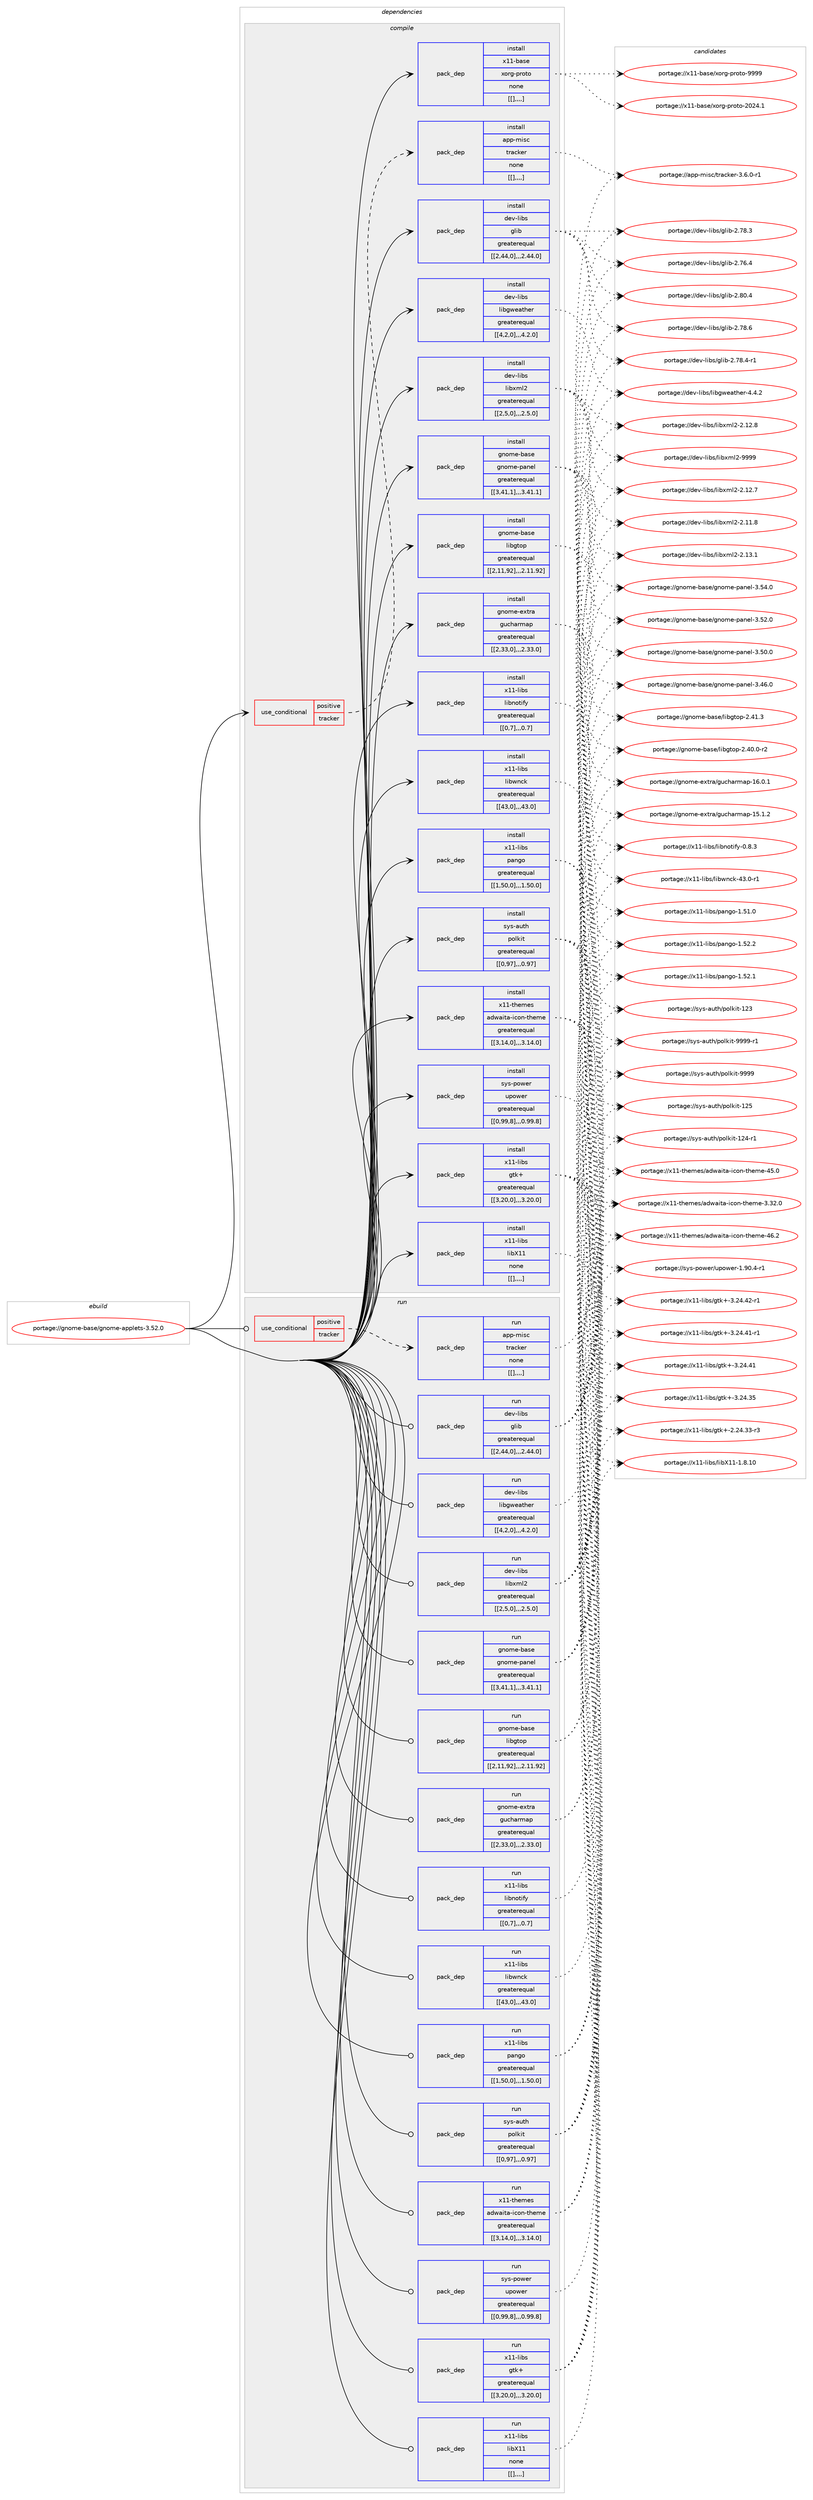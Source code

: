 digraph prolog {

# *************
# Graph options
# *************

newrank=true;
concentrate=true;
compound=true;
graph [rankdir=LR,fontname=Helvetica,fontsize=10,ranksep=1.5];#, ranksep=2.5, nodesep=0.2];
edge  [arrowhead=vee];
node  [fontname=Helvetica,fontsize=10];

# **********
# The ebuild
# **********

subgraph cluster_leftcol {
color=gray;
label=<<i>ebuild</i>>;
id [label="portage://gnome-base/gnome-applets-3.52.0", color=red, width=4, href="../gnome-base/gnome-applets-3.52.0.svg"];
}

# ****************
# The dependencies
# ****************

subgraph cluster_midcol {
color=gray;
label=<<i>dependencies</i>>;
subgraph cluster_compile {
fillcolor="#eeeeee";
style=filled;
label=<<i>compile</i>>;
subgraph cond69775 {
dependency248073 [label=<<TABLE BORDER="0" CELLBORDER="1" CELLSPACING="0" CELLPADDING="4"><TR><TD ROWSPAN="3" CELLPADDING="10">use_conditional</TD></TR><TR><TD>positive</TD></TR><TR><TD>tracker</TD></TR></TABLE>>, shape=none, color=red];
subgraph pack176682 {
dependency248076 [label=<<TABLE BORDER="0" CELLBORDER="1" CELLSPACING="0" CELLPADDING="4" WIDTH="220"><TR><TD ROWSPAN="6" CELLPADDING="30">pack_dep</TD></TR><TR><TD WIDTH="110">install</TD></TR><TR><TD>app-misc</TD></TR><TR><TD>tracker</TD></TR><TR><TD>none</TD></TR><TR><TD>[[],,,,]</TD></TR></TABLE>>, shape=none, color=blue];
}
dependency248073:e -> dependency248076:w [weight=20,style="dashed",arrowhead="vee"];
}
id:e -> dependency248073:w [weight=20,style="solid",arrowhead="vee"];
subgraph pack176696 {
dependency248139 [label=<<TABLE BORDER="0" CELLBORDER="1" CELLSPACING="0" CELLPADDING="4" WIDTH="220"><TR><TD ROWSPAN="6" CELLPADDING="30">pack_dep</TD></TR><TR><TD WIDTH="110">install</TD></TR><TR><TD>dev-libs</TD></TR><TR><TD>glib</TD></TR><TR><TD>greaterequal</TD></TR><TR><TD>[[2,44,0],,,2.44.0]</TD></TR></TABLE>>, shape=none, color=blue];
}
id:e -> dependency248139:w [weight=20,style="solid",arrowhead="vee"];
subgraph pack176763 {
dependency248205 [label=<<TABLE BORDER="0" CELLBORDER="1" CELLSPACING="0" CELLPADDING="4" WIDTH="220"><TR><TD ROWSPAN="6" CELLPADDING="30">pack_dep</TD></TR><TR><TD WIDTH="110">install</TD></TR><TR><TD>dev-libs</TD></TR><TR><TD>libgweather</TD></TR><TR><TD>greaterequal</TD></TR><TR><TD>[[4,2,0],,,4.2.0]</TD></TR></TABLE>>, shape=none, color=blue];
}
id:e -> dependency248205:w [weight=20,style="solid",arrowhead="vee"];
subgraph pack176824 {
dependency248247 [label=<<TABLE BORDER="0" CELLBORDER="1" CELLSPACING="0" CELLPADDING="4" WIDTH="220"><TR><TD ROWSPAN="6" CELLPADDING="30">pack_dep</TD></TR><TR><TD WIDTH="110">install</TD></TR><TR><TD>dev-libs</TD></TR><TR><TD>libxml2</TD></TR><TR><TD>greaterequal</TD></TR><TR><TD>[[2,5,0],,,2.5.0]</TD></TR></TABLE>>, shape=none, color=blue];
}
id:e -> dependency248247:w [weight=20,style="solid",arrowhead="vee"];
subgraph pack176908 {
dependency248358 [label=<<TABLE BORDER="0" CELLBORDER="1" CELLSPACING="0" CELLPADDING="4" WIDTH="220"><TR><TD ROWSPAN="6" CELLPADDING="30">pack_dep</TD></TR><TR><TD WIDTH="110">install</TD></TR><TR><TD>gnome-base</TD></TR><TR><TD>gnome-panel</TD></TR><TR><TD>greaterequal</TD></TR><TR><TD>[[3,41,1],,,3.41.1]</TD></TR></TABLE>>, shape=none, color=blue];
}
id:e -> dependency248358:w [weight=20,style="solid",arrowhead="vee"];
subgraph pack176914 {
dependency248380 [label=<<TABLE BORDER="0" CELLBORDER="1" CELLSPACING="0" CELLPADDING="4" WIDTH="220"><TR><TD ROWSPAN="6" CELLPADDING="30">pack_dep</TD></TR><TR><TD WIDTH="110">install</TD></TR><TR><TD>gnome-base</TD></TR><TR><TD>libgtop</TD></TR><TR><TD>greaterequal</TD></TR><TR><TD>[[2,11,92],,,2.11.92]</TD></TR></TABLE>>, shape=none, color=blue];
}
id:e -> dependency248380:w [weight=20,style="solid",arrowhead="vee"];
subgraph pack176933 {
dependency248385 [label=<<TABLE BORDER="0" CELLBORDER="1" CELLSPACING="0" CELLPADDING="4" WIDTH="220"><TR><TD ROWSPAN="6" CELLPADDING="30">pack_dep</TD></TR><TR><TD WIDTH="110">install</TD></TR><TR><TD>gnome-extra</TD></TR><TR><TD>gucharmap</TD></TR><TR><TD>greaterequal</TD></TR><TR><TD>[[2,33,0],,,2.33.0]</TD></TR></TABLE>>, shape=none, color=blue];
}
id:e -> dependency248385:w [weight=20,style="solid",arrowhead="vee"];
subgraph pack176936 {
dependency248394 [label=<<TABLE BORDER="0" CELLBORDER="1" CELLSPACING="0" CELLPADDING="4" WIDTH="220"><TR><TD ROWSPAN="6" CELLPADDING="30">pack_dep</TD></TR><TR><TD WIDTH="110">install</TD></TR><TR><TD>sys-auth</TD></TR><TR><TD>polkit</TD></TR><TR><TD>greaterequal</TD></TR><TR><TD>[[0,97],,,0.97]</TD></TR></TABLE>>, shape=none, color=blue];
}
id:e -> dependency248394:w [weight=20,style="solid",arrowhead="vee"];
subgraph pack176970 {
dependency248572 [label=<<TABLE BORDER="0" CELLBORDER="1" CELLSPACING="0" CELLPADDING="4" WIDTH="220"><TR><TD ROWSPAN="6" CELLPADDING="30">pack_dep</TD></TR><TR><TD WIDTH="110">install</TD></TR><TR><TD>sys-power</TD></TR><TR><TD>upower</TD></TR><TR><TD>greaterequal</TD></TR><TR><TD>[[0,99,8],,,0.99.8]</TD></TR></TABLE>>, shape=none, color=blue];
}
id:e -> dependency248572:w [weight=20,style="solid",arrowhead="vee"];
subgraph pack177093 {
dependency248653 [label=<<TABLE BORDER="0" CELLBORDER="1" CELLSPACING="0" CELLPADDING="4" WIDTH="220"><TR><TD ROWSPAN="6" CELLPADDING="30">pack_dep</TD></TR><TR><TD WIDTH="110">install</TD></TR><TR><TD>x11-base</TD></TR><TR><TD>xorg-proto</TD></TR><TR><TD>none</TD></TR><TR><TD>[[],,,,]</TD></TR></TABLE>>, shape=none, color=blue];
}
id:e -> dependency248653:w [weight=20,style="solid",arrowhead="vee"];
subgraph pack177146 {
dependency248695 [label=<<TABLE BORDER="0" CELLBORDER="1" CELLSPACING="0" CELLPADDING="4" WIDTH="220"><TR><TD ROWSPAN="6" CELLPADDING="30">pack_dep</TD></TR><TR><TD WIDTH="110">install</TD></TR><TR><TD>x11-libs</TD></TR><TR><TD>gtk+</TD></TR><TR><TD>greaterequal</TD></TR><TR><TD>[[3,20,0],,,3.20.0]</TD></TR></TABLE>>, shape=none, color=blue];
}
id:e -> dependency248695:w [weight=20,style="solid",arrowhead="vee"];
subgraph pack177194 {
dependency248744 [label=<<TABLE BORDER="0" CELLBORDER="1" CELLSPACING="0" CELLPADDING="4" WIDTH="220"><TR><TD ROWSPAN="6" CELLPADDING="30">pack_dep</TD></TR><TR><TD WIDTH="110">install</TD></TR><TR><TD>x11-libs</TD></TR><TR><TD>libX11</TD></TR><TR><TD>none</TD></TR><TR><TD>[[],,,,]</TD></TR></TABLE>>, shape=none, color=blue];
}
id:e -> dependency248744:w [weight=20,style="solid",arrowhead="vee"];
subgraph pack177219 {
dependency248786 [label=<<TABLE BORDER="0" CELLBORDER="1" CELLSPACING="0" CELLPADDING="4" WIDTH="220"><TR><TD ROWSPAN="6" CELLPADDING="30">pack_dep</TD></TR><TR><TD WIDTH="110">install</TD></TR><TR><TD>x11-libs</TD></TR><TR><TD>libnotify</TD></TR><TR><TD>greaterequal</TD></TR><TR><TD>[[0,7],,,0.7]</TD></TR></TABLE>>, shape=none, color=blue];
}
id:e -> dependency248786:w [weight=20,style="solid",arrowhead="vee"];
subgraph pack177271 {
dependency248821 [label=<<TABLE BORDER="0" CELLBORDER="1" CELLSPACING="0" CELLPADDING="4" WIDTH="220"><TR><TD ROWSPAN="6" CELLPADDING="30">pack_dep</TD></TR><TR><TD WIDTH="110">install</TD></TR><TR><TD>x11-libs</TD></TR><TR><TD>libwnck</TD></TR><TR><TD>greaterequal</TD></TR><TR><TD>[[43,0],,,43.0]</TD></TR></TABLE>>, shape=none, color=blue];
}
id:e -> dependency248821:w [weight=20,style="solid",arrowhead="vee"];
subgraph pack177289 {
dependency248880 [label=<<TABLE BORDER="0" CELLBORDER="1" CELLSPACING="0" CELLPADDING="4" WIDTH="220"><TR><TD ROWSPAN="6" CELLPADDING="30">pack_dep</TD></TR><TR><TD WIDTH="110">install</TD></TR><TR><TD>x11-libs</TD></TR><TR><TD>pango</TD></TR><TR><TD>greaterequal</TD></TR><TR><TD>[[1,50,0],,,1.50.0]</TD></TR></TABLE>>, shape=none, color=blue];
}
id:e -> dependency248880:w [weight=20,style="solid",arrowhead="vee"];
subgraph pack177424 {
dependency248992 [label=<<TABLE BORDER="0" CELLBORDER="1" CELLSPACING="0" CELLPADDING="4" WIDTH="220"><TR><TD ROWSPAN="6" CELLPADDING="30">pack_dep</TD></TR><TR><TD WIDTH="110">install</TD></TR><TR><TD>x11-themes</TD></TR><TR><TD>adwaita-icon-theme</TD></TR><TR><TD>greaterequal</TD></TR><TR><TD>[[3,14,0],,,3.14.0]</TD></TR></TABLE>>, shape=none, color=blue];
}
id:e -> dependency248992:w [weight=20,style="solid",arrowhead="vee"];
}
subgraph cluster_compileandrun {
fillcolor="#eeeeee";
style=filled;
label=<<i>compile and run</i>>;
}
subgraph cluster_run {
fillcolor="#eeeeee";
style=filled;
label=<<i>run</i>>;
subgraph cond69955 {
dependency249010 [label=<<TABLE BORDER="0" CELLBORDER="1" CELLSPACING="0" CELLPADDING="4"><TR><TD ROWSPAN="3" CELLPADDING="10">use_conditional</TD></TR><TR><TD>positive</TD></TR><TR><TD>tracker</TD></TR></TABLE>>, shape=none, color=red];
subgraph pack177445 {
dependency249035 [label=<<TABLE BORDER="0" CELLBORDER="1" CELLSPACING="0" CELLPADDING="4" WIDTH="220"><TR><TD ROWSPAN="6" CELLPADDING="30">pack_dep</TD></TR><TR><TD WIDTH="110">run</TD></TR><TR><TD>app-misc</TD></TR><TR><TD>tracker</TD></TR><TR><TD>none</TD></TR><TR><TD>[[],,,,]</TD></TR></TABLE>>, shape=none, color=blue];
}
dependency249010:e -> dependency249035:w [weight=20,style="dashed",arrowhead="vee"];
}
id:e -> dependency249010:w [weight=20,style="solid",arrowhead="odot"];
subgraph pack177480 {
dependency249056 [label=<<TABLE BORDER="0" CELLBORDER="1" CELLSPACING="0" CELLPADDING="4" WIDTH="220"><TR><TD ROWSPAN="6" CELLPADDING="30">pack_dep</TD></TR><TR><TD WIDTH="110">run</TD></TR><TR><TD>dev-libs</TD></TR><TR><TD>glib</TD></TR><TR><TD>greaterequal</TD></TR><TR><TD>[[2,44,0],,,2.44.0]</TD></TR></TABLE>>, shape=none, color=blue];
}
id:e -> dependency249056:w [weight=20,style="solid",arrowhead="odot"];
subgraph pack177505 {
dependency249090 [label=<<TABLE BORDER="0" CELLBORDER="1" CELLSPACING="0" CELLPADDING="4" WIDTH="220"><TR><TD ROWSPAN="6" CELLPADDING="30">pack_dep</TD></TR><TR><TD WIDTH="110">run</TD></TR><TR><TD>dev-libs</TD></TR><TR><TD>libgweather</TD></TR><TR><TD>greaterequal</TD></TR><TR><TD>[[4,2,0],,,4.2.0]</TD></TR></TABLE>>, shape=none, color=blue];
}
id:e -> dependency249090:w [weight=20,style="solid",arrowhead="odot"];
subgraph pack177511 {
dependency249096 [label=<<TABLE BORDER="0" CELLBORDER="1" CELLSPACING="0" CELLPADDING="4" WIDTH="220"><TR><TD ROWSPAN="6" CELLPADDING="30">pack_dep</TD></TR><TR><TD WIDTH="110">run</TD></TR><TR><TD>dev-libs</TD></TR><TR><TD>libxml2</TD></TR><TR><TD>greaterequal</TD></TR><TR><TD>[[2,5,0],,,2.5.0]</TD></TR></TABLE>>, shape=none, color=blue];
}
id:e -> dependency249096:w [weight=20,style="solid",arrowhead="odot"];
subgraph pack177514 {
dependency249133 [label=<<TABLE BORDER="0" CELLBORDER="1" CELLSPACING="0" CELLPADDING="4" WIDTH="220"><TR><TD ROWSPAN="6" CELLPADDING="30">pack_dep</TD></TR><TR><TD WIDTH="110">run</TD></TR><TR><TD>gnome-base</TD></TR><TR><TD>gnome-panel</TD></TR><TR><TD>greaterequal</TD></TR><TR><TD>[[3,41,1],,,3.41.1]</TD></TR></TABLE>>, shape=none, color=blue];
}
id:e -> dependency249133:w [weight=20,style="solid",arrowhead="odot"];
subgraph pack177540 {
dependency249138 [label=<<TABLE BORDER="0" CELLBORDER="1" CELLSPACING="0" CELLPADDING="4" WIDTH="220"><TR><TD ROWSPAN="6" CELLPADDING="30">pack_dep</TD></TR><TR><TD WIDTH="110">run</TD></TR><TR><TD>gnome-base</TD></TR><TR><TD>libgtop</TD></TR><TR><TD>greaterequal</TD></TR><TR><TD>[[2,11,92],,,2.11.92]</TD></TR></TABLE>>, shape=none, color=blue];
}
id:e -> dependency249138:w [weight=20,style="solid",arrowhead="odot"];
subgraph pack177552 {
dependency249148 [label=<<TABLE BORDER="0" CELLBORDER="1" CELLSPACING="0" CELLPADDING="4" WIDTH="220"><TR><TD ROWSPAN="6" CELLPADDING="30">pack_dep</TD></TR><TR><TD WIDTH="110">run</TD></TR><TR><TD>gnome-extra</TD></TR><TR><TD>gucharmap</TD></TR><TR><TD>greaterequal</TD></TR><TR><TD>[[2,33,0],,,2.33.0]</TD></TR></TABLE>>, shape=none, color=blue];
}
id:e -> dependency249148:w [weight=20,style="solid",arrowhead="odot"];
subgraph pack177556 {
dependency249168 [label=<<TABLE BORDER="0" CELLBORDER="1" CELLSPACING="0" CELLPADDING="4" WIDTH="220"><TR><TD ROWSPAN="6" CELLPADDING="30">pack_dep</TD></TR><TR><TD WIDTH="110">run</TD></TR><TR><TD>sys-auth</TD></TR><TR><TD>polkit</TD></TR><TR><TD>greaterequal</TD></TR><TR><TD>[[0,97],,,0.97]</TD></TR></TABLE>>, shape=none, color=blue];
}
id:e -> dependency249168:w [weight=20,style="solid",arrowhead="odot"];
subgraph pack177612 {
dependency249231 [label=<<TABLE BORDER="0" CELLBORDER="1" CELLSPACING="0" CELLPADDING="4" WIDTH="220"><TR><TD ROWSPAN="6" CELLPADDING="30">pack_dep</TD></TR><TR><TD WIDTH="110">run</TD></TR><TR><TD>sys-power</TD></TR><TR><TD>upower</TD></TR><TR><TD>greaterequal</TD></TR><TR><TD>[[0,99,8],,,0.99.8]</TD></TR></TABLE>>, shape=none, color=blue];
}
id:e -> dependency249231:w [weight=20,style="solid",arrowhead="odot"];
subgraph pack177657 {
dependency249312 [label=<<TABLE BORDER="0" CELLBORDER="1" CELLSPACING="0" CELLPADDING="4" WIDTH="220"><TR><TD ROWSPAN="6" CELLPADDING="30">pack_dep</TD></TR><TR><TD WIDTH="110">run</TD></TR><TR><TD>x11-libs</TD></TR><TR><TD>gtk+</TD></TR><TR><TD>greaterequal</TD></TR><TR><TD>[[3,20,0],,,3.20.0]</TD></TR></TABLE>>, shape=none, color=blue];
}
id:e -> dependency249312:w [weight=20,style="solid",arrowhead="odot"];
subgraph pack177708 {
dependency249354 [label=<<TABLE BORDER="0" CELLBORDER="1" CELLSPACING="0" CELLPADDING="4" WIDTH="220"><TR><TD ROWSPAN="6" CELLPADDING="30">pack_dep</TD></TR><TR><TD WIDTH="110">run</TD></TR><TR><TD>x11-libs</TD></TR><TR><TD>libX11</TD></TR><TR><TD>none</TD></TR><TR><TD>[[],,,,]</TD></TR></TABLE>>, shape=none, color=blue];
}
id:e -> dependency249354:w [weight=20,style="solid",arrowhead="odot"];
subgraph pack177747 {
dependency249443 [label=<<TABLE BORDER="0" CELLBORDER="1" CELLSPACING="0" CELLPADDING="4" WIDTH="220"><TR><TD ROWSPAN="6" CELLPADDING="30">pack_dep</TD></TR><TR><TD WIDTH="110">run</TD></TR><TR><TD>x11-libs</TD></TR><TR><TD>libnotify</TD></TR><TR><TD>greaterequal</TD></TR><TR><TD>[[0,7],,,0.7]</TD></TR></TABLE>>, shape=none, color=blue];
}
id:e -> dependency249443:w [weight=20,style="solid",arrowhead="odot"];
subgraph pack177800 {
dependency249466 [label=<<TABLE BORDER="0" CELLBORDER="1" CELLSPACING="0" CELLPADDING="4" WIDTH="220"><TR><TD ROWSPAN="6" CELLPADDING="30">pack_dep</TD></TR><TR><TD WIDTH="110">run</TD></TR><TR><TD>x11-libs</TD></TR><TR><TD>libwnck</TD></TR><TR><TD>greaterequal</TD></TR><TR><TD>[[43,0],,,43.0]</TD></TR></TABLE>>, shape=none, color=blue];
}
id:e -> dependency249466:w [weight=20,style="solid",arrowhead="odot"];
subgraph pack177839 {
dependency249499 [label=<<TABLE BORDER="0" CELLBORDER="1" CELLSPACING="0" CELLPADDING="4" WIDTH="220"><TR><TD ROWSPAN="6" CELLPADDING="30">pack_dep</TD></TR><TR><TD WIDTH="110">run</TD></TR><TR><TD>x11-libs</TD></TR><TR><TD>pango</TD></TR><TR><TD>greaterequal</TD></TR><TR><TD>[[1,50,0],,,1.50.0]</TD></TR></TABLE>>, shape=none, color=blue];
}
id:e -> dependency249499:w [weight=20,style="solid",arrowhead="odot"];
subgraph pack177863 {
dependency249563 [label=<<TABLE BORDER="0" CELLBORDER="1" CELLSPACING="0" CELLPADDING="4" WIDTH="220"><TR><TD ROWSPAN="6" CELLPADDING="30">pack_dep</TD></TR><TR><TD WIDTH="110">run</TD></TR><TR><TD>x11-themes</TD></TR><TR><TD>adwaita-icon-theme</TD></TR><TR><TD>greaterequal</TD></TR><TR><TD>[[3,14,0],,,3.14.0]</TD></TR></TABLE>>, shape=none, color=blue];
}
id:e -> dependency249563:w [weight=20,style="solid",arrowhead="odot"];
}
}

# **************
# The candidates
# **************

subgraph cluster_choices {
rank=same;
color=gray;
label=<<i>candidates</i>>;

subgraph choice176863 {
color=black;
nodesep=1;
choice9711211245109105115994711611497991071011144551465446484511449 [label="portage://app-misc/tracker-3.6.0-r1", color=red, width=4,href="../app-misc/tracker-3.6.0-r1.svg"];
dependency248076:e -> choice9711211245109105115994711611497991071011144551465446484511449:w [style=dotted,weight="100"];
}
subgraph choice176885 {
color=black;
nodesep=1;
choice1001011184510810598115471031081059845504656484652 [label="portage://dev-libs/glib-2.80.4", color=red, width=4,href="../dev-libs/glib-2.80.4.svg"];
choice1001011184510810598115471031081059845504655564654 [label="portage://dev-libs/glib-2.78.6", color=red, width=4,href="../dev-libs/glib-2.78.6.svg"];
choice10010111845108105981154710310810598455046555646524511449 [label="portage://dev-libs/glib-2.78.4-r1", color=red, width=4,href="../dev-libs/glib-2.78.4-r1.svg"];
choice1001011184510810598115471031081059845504655564651 [label="portage://dev-libs/glib-2.78.3", color=red, width=4,href="../dev-libs/glib-2.78.3.svg"];
choice1001011184510810598115471031081059845504655544652 [label="portage://dev-libs/glib-2.76.4", color=red, width=4,href="../dev-libs/glib-2.76.4.svg"];
dependency248139:e -> choice1001011184510810598115471031081059845504656484652:w [style=dotted,weight="100"];
dependency248139:e -> choice1001011184510810598115471031081059845504655564654:w [style=dotted,weight="100"];
dependency248139:e -> choice10010111845108105981154710310810598455046555646524511449:w [style=dotted,weight="100"];
dependency248139:e -> choice1001011184510810598115471031081059845504655564651:w [style=dotted,weight="100"];
dependency248139:e -> choice1001011184510810598115471031081059845504655544652:w [style=dotted,weight="100"];
}
subgraph choice176905 {
color=black;
nodesep=1;
choice1001011184510810598115471081059810311910197116104101114455246524650 [label="portage://dev-libs/libgweather-4.4.2", color=red, width=4,href="../dev-libs/libgweather-4.4.2.svg"];
dependency248205:e -> choice1001011184510810598115471081059810311910197116104101114455246524650:w [style=dotted,weight="100"];
}
subgraph choice176908 {
color=black;
nodesep=1;
choice10010111845108105981154710810598120109108504557575757 [label="portage://dev-libs/libxml2-9999", color=red, width=4,href="../dev-libs/libxml2-9999.svg"];
choice100101118451081059811547108105981201091085045504649514649 [label="portage://dev-libs/libxml2-2.13.1", color=red, width=4,href="../dev-libs/libxml2-2.13.1.svg"];
choice100101118451081059811547108105981201091085045504649504656 [label="portage://dev-libs/libxml2-2.12.8", color=red, width=4,href="../dev-libs/libxml2-2.12.8.svg"];
choice100101118451081059811547108105981201091085045504649504655 [label="portage://dev-libs/libxml2-2.12.7", color=red, width=4,href="../dev-libs/libxml2-2.12.7.svg"];
choice100101118451081059811547108105981201091085045504649494656 [label="portage://dev-libs/libxml2-2.11.8", color=red, width=4,href="../dev-libs/libxml2-2.11.8.svg"];
dependency248247:e -> choice10010111845108105981154710810598120109108504557575757:w [style=dotted,weight="100"];
dependency248247:e -> choice100101118451081059811547108105981201091085045504649514649:w [style=dotted,weight="100"];
dependency248247:e -> choice100101118451081059811547108105981201091085045504649504656:w [style=dotted,weight="100"];
dependency248247:e -> choice100101118451081059811547108105981201091085045504649504655:w [style=dotted,weight="100"];
dependency248247:e -> choice100101118451081059811547108105981201091085045504649494656:w [style=dotted,weight="100"];
}
subgraph choice176912 {
color=black;
nodesep=1;
choice10311011110910145989711510147103110111109101451129711010110845514653524648 [label="portage://gnome-base/gnome-panel-3.54.0", color=red, width=4,href="../gnome-base/gnome-panel-3.54.0.svg"];
choice10311011110910145989711510147103110111109101451129711010110845514653504648 [label="portage://gnome-base/gnome-panel-3.52.0", color=red, width=4,href="../gnome-base/gnome-panel-3.52.0.svg"];
choice10311011110910145989711510147103110111109101451129711010110845514653484648 [label="portage://gnome-base/gnome-panel-3.50.0", color=red, width=4,href="../gnome-base/gnome-panel-3.50.0.svg"];
choice10311011110910145989711510147103110111109101451129711010110845514652544648 [label="portage://gnome-base/gnome-panel-3.46.0", color=red, width=4,href="../gnome-base/gnome-panel-3.46.0.svg"];
dependency248358:e -> choice10311011110910145989711510147103110111109101451129711010110845514653524648:w [style=dotted,weight="100"];
dependency248358:e -> choice10311011110910145989711510147103110111109101451129711010110845514653504648:w [style=dotted,weight="100"];
dependency248358:e -> choice10311011110910145989711510147103110111109101451129711010110845514653484648:w [style=dotted,weight="100"];
dependency248358:e -> choice10311011110910145989711510147103110111109101451129711010110845514652544648:w [style=dotted,weight="100"];
}
subgraph choice176916 {
color=black;
nodesep=1;
choice103110111109101459897115101471081059810311611111245504652494651 [label="portage://gnome-base/libgtop-2.41.3", color=red, width=4,href="../gnome-base/libgtop-2.41.3.svg"];
choice1031101111091014598971151014710810598103116111112455046524846484511450 [label="portage://gnome-base/libgtop-2.40.0-r2", color=red, width=4,href="../gnome-base/libgtop-2.40.0-r2.svg"];
dependency248380:e -> choice103110111109101459897115101471081059810311611111245504652494651:w [style=dotted,weight="100"];
dependency248380:e -> choice1031101111091014598971151014710810598103116111112455046524846484511450:w [style=dotted,weight="100"];
}
subgraph choice176920 {
color=black;
nodesep=1;
choice10311011110910145101120116114974710311799104971141099711245495446484649 [label="portage://gnome-extra/gucharmap-16.0.1", color=red, width=4,href="../gnome-extra/gucharmap-16.0.1.svg"];
choice10311011110910145101120116114974710311799104971141099711245495346494650 [label="portage://gnome-extra/gucharmap-15.1.2", color=red, width=4,href="../gnome-extra/gucharmap-15.1.2.svg"];
dependency248385:e -> choice10311011110910145101120116114974710311799104971141099711245495446484649:w [style=dotted,weight="100"];
dependency248385:e -> choice10311011110910145101120116114974710311799104971141099711245495346494650:w [style=dotted,weight="100"];
}
subgraph choice176922 {
color=black;
nodesep=1;
choice11512111545971171161044711211110810710511645575757574511449 [label="portage://sys-auth/polkit-9999-r1", color=red, width=4,href="../sys-auth/polkit-9999-r1.svg"];
choice1151211154597117116104471121111081071051164557575757 [label="portage://sys-auth/polkit-9999", color=red, width=4,href="../sys-auth/polkit-9999.svg"];
choice11512111545971171161044711211110810710511645495053 [label="portage://sys-auth/polkit-125", color=red, width=4,href="../sys-auth/polkit-125.svg"];
choice115121115459711711610447112111108107105116454950524511449 [label="portage://sys-auth/polkit-124-r1", color=red, width=4,href="../sys-auth/polkit-124-r1.svg"];
choice11512111545971171161044711211110810710511645495051 [label="portage://sys-auth/polkit-123", color=red, width=4,href="../sys-auth/polkit-123.svg"];
dependency248394:e -> choice11512111545971171161044711211110810710511645575757574511449:w [style=dotted,weight="100"];
dependency248394:e -> choice1151211154597117116104471121111081071051164557575757:w [style=dotted,weight="100"];
dependency248394:e -> choice11512111545971171161044711211110810710511645495053:w [style=dotted,weight="100"];
dependency248394:e -> choice115121115459711711610447112111108107105116454950524511449:w [style=dotted,weight="100"];
dependency248394:e -> choice11512111545971171161044711211110810710511645495051:w [style=dotted,weight="100"];
}
subgraph choice176928 {
color=black;
nodesep=1;
choice1151211154511211111910111447117112111119101114454946574846524511449 [label="portage://sys-power/upower-1.90.4-r1", color=red, width=4,href="../sys-power/upower-1.90.4-r1.svg"];
dependency248572:e -> choice1151211154511211111910111447117112111119101114454946574846524511449:w [style=dotted,weight="100"];
}
subgraph choice176932 {
color=black;
nodesep=1;
choice120494945989711510147120111114103451121141111161114557575757 [label="portage://x11-base/xorg-proto-9999", color=red, width=4,href="../x11-base/xorg-proto-9999.svg"];
choice1204949459897115101471201111141034511211411111611145504850524649 [label="portage://x11-base/xorg-proto-2024.1", color=red, width=4,href="../x11-base/xorg-proto-2024.1.svg"];
dependency248653:e -> choice120494945989711510147120111114103451121141111161114557575757:w [style=dotted,weight="100"];
dependency248653:e -> choice1204949459897115101471201111141034511211411111611145504850524649:w [style=dotted,weight="100"];
}
subgraph choice176956 {
color=black;
nodesep=1;
choice12049494510810598115471031161074345514650524652504511449 [label="portage://x11-libs/gtk+-3.24.42-r1", color=red, width=4,href="../x11-libs/gtk+-3.24.42-r1.svg"];
choice12049494510810598115471031161074345514650524652494511449 [label="portage://x11-libs/gtk+-3.24.41-r1", color=red, width=4,href="../x11-libs/gtk+-3.24.41-r1.svg"];
choice1204949451081059811547103116107434551465052465249 [label="portage://x11-libs/gtk+-3.24.41", color=red, width=4,href="../x11-libs/gtk+-3.24.41.svg"];
choice1204949451081059811547103116107434551465052465153 [label="portage://x11-libs/gtk+-3.24.35", color=red, width=4,href="../x11-libs/gtk+-3.24.35.svg"];
choice12049494510810598115471031161074345504650524651514511451 [label="portage://x11-libs/gtk+-2.24.33-r3", color=red, width=4,href="../x11-libs/gtk+-2.24.33-r3.svg"];
dependency248695:e -> choice12049494510810598115471031161074345514650524652504511449:w [style=dotted,weight="100"];
dependency248695:e -> choice12049494510810598115471031161074345514650524652494511449:w [style=dotted,weight="100"];
dependency248695:e -> choice1204949451081059811547103116107434551465052465249:w [style=dotted,weight="100"];
dependency248695:e -> choice1204949451081059811547103116107434551465052465153:w [style=dotted,weight="100"];
dependency248695:e -> choice12049494510810598115471031161074345504650524651514511451:w [style=dotted,weight="100"];
}
subgraph choice176963 {
color=black;
nodesep=1;
choice12049494510810598115471081059888494945494656464948 [label="portage://x11-libs/libX11-1.8.10", color=red, width=4,href="../x11-libs/libX11-1.8.10.svg"];
dependency248744:e -> choice12049494510810598115471081059888494945494656464948:w [style=dotted,weight="100"];
}
subgraph choice176972 {
color=black;
nodesep=1;
choice120494945108105981154710810598110111116105102121454846564651 [label="portage://x11-libs/libnotify-0.8.3", color=red, width=4,href="../x11-libs/libnotify-0.8.3.svg"];
dependency248786:e -> choice120494945108105981154710810598110111116105102121454846564651:w [style=dotted,weight="100"];
}
subgraph choice176976 {
color=black;
nodesep=1;
choice1204949451081059811547108105981191109910745525146484511449 [label="portage://x11-libs/libwnck-43.0-r1", color=red, width=4,href="../x11-libs/libwnck-43.0-r1.svg"];
dependency248821:e -> choice1204949451081059811547108105981191109910745525146484511449:w [style=dotted,weight="100"];
}
subgraph choice177009 {
color=black;
nodesep=1;
choice12049494510810598115471129711010311145494653504650 [label="portage://x11-libs/pango-1.52.2", color=red, width=4,href="../x11-libs/pango-1.52.2.svg"];
choice12049494510810598115471129711010311145494653504649 [label="portage://x11-libs/pango-1.52.1", color=red, width=4,href="../x11-libs/pango-1.52.1.svg"];
choice12049494510810598115471129711010311145494653494648 [label="portage://x11-libs/pango-1.51.0", color=red, width=4,href="../x11-libs/pango-1.51.0.svg"];
dependency248880:e -> choice12049494510810598115471129711010311145494653504650:w [style=dotted,weight="100"];
dependency248880:e -> choice12049494510810598115471129711010311145494653504649:w [style=dotted,weight="100"];
dependency248880:e -> choice12049494510810598115471129711010311145494653494648:w [style=dotted,weight="100"];
}
subgraph choice177038 {
color=black;
nodesep=1;
choice120494945116104101109101115479710011997105116974510599111110451161041011091014552544650 [label="portage://x11-themes/adwaita-icon-theme-46.2", color=red, width=4,href="../x11-themes/adwaita-icon-theme-46.2.svg"];
choice120494945116104101109101115479710011997105116974510599111110451161041011091014552534648 [label="portage://x11-themes/adwaita-icon-theme-45.0", color=red, width=4,href="../x11-themes/adwaita-icon-theme-45.0.svg"];
choice1204949451161041011091011154797100119971051169745105991111104511610410110910145514651504648 [label="portage://x11-themes/adwaita-icon-theme-3.32.0", color=red, width=4,href="../x11-themes/adwaita-icon-theme-3.32.0.svg"];
dependency248992:e -> choice120494945116104101109101115479710011997105116974510599111110451161041011091014552544650:w [style=dotted,weight="100"];
dependency248992:e -> choice120494945116104101109101115479710011997105116974510599111110451161041011091014552534648:w [style=dotted,weight="100"];
dependency248992:e -> choice1204949451161041011091011154797100119971051169745105991111104511610410110910145514651504648:w [style=dotted,weight="100"];
}
subgraph choice177041 {
color=black;
nodesep=1;
choice9711211245109105115994711611497991071011144551465446484511449 [label="portage://app-misc/tracker-3.6.0-r1", color=red, width=4,href="../app-misc/tracker-3.6.0-r1.svg"];
dependency249035:e -> choice9711211245109105115994711611497991071011144551465446484511449:w [style=dotted,weight="100"];
}
subgraph choice177069 {
color=black;
nodesep=1;
choice1001011184510810598115471031081059845504656484652 [label="portage://dev-libs/glib-2.80.4", color=red, width=4,href="../dev-libs/glib-2.80.4.svg"];
choice1001011184510810598115471031081059845504655564654 [label="portage://dev-libs/glib-2.78.6", color=red, width=4,href="../dev-libs/glib-2.78.6.svg"];
choice10010111845108105981154710310810598455046555646524511449 [label="portage://dev-libs/glib-2.78.4-r1", color=red, width=4,href="../dev-libs/glib-2.78.4-r1.svg"];
choice1001011184510810598115471031081059845504655564651 [label="portage://dev-libs/glib-2.78.3", color=red, width=4,href="../dev-libs/glib-2.78.3.svg"];
choice1001011184510810598115471031081059845504655544652 [label="portage://dev-libs/glib-2.76.4", color=red, width=4,href="../dev-libs/glib-2.76.4.svg"];
dependency249056:e -> choice1001011184510810598115471031081059845504656484652:w [style=dotted,weight="100"];
dependency249056:e -> choice1001011184510810598115471031081059845504655564654:w [style=dotted,weight="100"];
dependency249056:e -> choice10010111845108105981154710310810598455046555646524511449:w [style=dotted,weight="100"];
dependency249056:e -> choice1001011184510810598115471031081059845504655564651:w [style=dotted,weight="100"];
dependency249056:e -> choice1001011184510810598115471031081059845504655544652:w [style=dotted,weight="100"];
}
subgraph choice177103 {
color=black;
nodesep=1;
choice1001011184510810598115471081059810311910197116104101114455246524650 [label="portage://dev-libs/libgweather-4.4.2", color=red, width=4,href="../dev-libs/libgweather-4.4.2.svg"];
dependency249090:e -> choice1001011184510810598115471081059810311910197116104101114455246524650:w [style=dotted,weight="100"];
}
subgraph choice177120 {
color=black;
nodesep=1;
choice10010111845108105981154710810598120109108504557575757 [label="portage://dev-libs/libxml2-9999", color=red, width=4,href="../dev-libs/libxml2-9999.svg"];
choice100101118451081059811547108105981201091085045504649514649 [label="portage://dev-libs/libxml2-2.13.1", color=red, width=4,href="../dev-libs/libxml2-2.13.1.svg"];
choice100101118451081059811547108105981201091085045504649504656 [label="portage://dev-libs/libxml2-2.12.8", color=red, width=4,href="../dev-libs/libxml2-2.12.8.svg"];
choice100101118451081059811547108105981201091085045504649504655 [label="portage://dev-libs/libxml2-2.12.7", color=red, width=4,href="../dev-libs/libxml2-2.12.7.svg"];
choice100101118451081059811547108105981201091085045504649494656 [label="portage://dev-libs/libxml2-2.11.8", color=red, width=4,href="../dev-libs/libxml2-2.11.8.svg"];
dependency249096:e -> choice10010111845108105981154710810598120109108504557575757:w [style=dotted,weight="100"];
dependency249096:e -> choice100101118451081059811547108105981201091085045504649514649:w [style=dotted,weight="100"];
dependency249096:e -> choice100101118451081059811547108105981201091085045504649504656:w [style=dotted,weight="100"];
dependency249096:e -> choice100101118451081059811547108105981201091085045504649504655:w [style=dotted,weight="100"];
dependency249096:e -> choice100101118451081059811547108105981201091085045504649494656:w [style=dotted,weight="100"];
}
subgraph choice177145 {
color=black;
nodesep=1;
choice10311011110910145989711510147103110111109101451129711010110845514653524648 [label="portage://gnome-base/gnome-panel-3.54.0", color=red, width=4,href="../gnome-base/gnome-panel-3.54.0.svg"];
choice10311011110910145989711510147103110111109101451129711010110845514653504648 [label="portage://gnome-base/gnome-panel-3.52.0", color=red, width=4,href="../gnome-base/gnome-panel-3.52.0.svg"];
choice10311011110910145989711510147103110111109101451129711010110845514653484648 [label="portage://gnome-base/gnome-panel-3.50.0", color=red, width=4,href="../gnome-base/gnome-panel-3.50.0.svg"];
choice10311011110910145989711510147103110111109101451129711010110845514652544648 [label="portage://gnome-base/gnome-panel-3.46.0", color=red, width=4,href="../gnome-base/gnome-panel-3.46.0.svg"];
dependency249133:e -> choice10311011110910145989711510147103110111109101451129711010110845514653524648:w [style=dotted,weight="100"];
dependency249133:e -> choice10311011110910145989711510147103110111109101451129711010110845514653504648:w [style=dotted,weight="100"];
dependency249133:e -> choice10311011110910145989711510147103110111109101451129711010110845514653484648:w [style=dotted,weight="100"];
dependency249133:e -> choice10311011110910145989711510147103110111109101451129711010110845514652544648:w [style=dotted,weight="100"];
}
subgraph choice177169 {
color=black;
nodesep=1;
choice103110111109101459897115101471081059810311611111245504652494651 [label="portage://gnome-base/libgtop-2.41.3", color=red, width=4,href="../gnome-base/libgtop-2.41.3.svg"];
choice1031101111091014598971151014710810598103116111112455046524846484511450 [label="portage://gnome-base/libgtop-2.40.0-r2", color=red, width=4,href="../gnome-base/libgtop-2.40.0-r2.svg"];
dependency249138:e -> choice103110111109101459897115101471081059810311611111245504652494651:w [style=dotted,weight="100"];
dependency249138:e -> choice1031101111091014598971151014710810598103116111112455046524846484511450:w [style=dotted,weight="100"];
}
subgraph choice177190 {
color=black;
nodesep=1;
choice10311011110910145101120116114974710311799104971141099711245495446484649 [label="portage://gnome-extra/gucharmap-16.0.1", color=red, width=4,href="../gnome-extra/gucharmap-16.0.1.svg"];
choice10311011110910145101120116114974710311799104971141099711245495346494650 [label="portage://gnome-extra/gucharmap-15.1.2", color=red, width=4,href="../gnome-extra/gucharmap-15.1.2.svg"];
dependency249148:e -> choice10311011110910145101120116114974710311799104971141099711245495446484649:w [style=dotted,weight="100"];
dependency249148:e -> choice10311011110910145101120116114974710311799104971141099711245495346494650:w [style=dotted,weight="100"];
}
subgraph choice177194 {
color=black;
nodesep=1;
choice11512111545971171161044711211110810710511645575757574511449 [label="portage://sys-auth/polkit-9999-r1", color=red, width=4,href="../sys-auth/polkit-9999-r1.svg"];
choice1151211154597117116104471121111081071051164557575757 [label="portage://sys-auth/polkit-9999", color=red, width=4,href="../sys-auth/polkit-9999.svg"];
choice11512111545971171161044711211110810710511645495053 [label="portage://sys-auth/polkit-125", color=red, width=4,href="../sys-auth/polkit-125.svg"];
choice115121115459711711610447112111108107105116454950524511449 [label="portage://sys-auth/polkit-124-r1", color=red, width=4,href="../sys-auth/polkit-124-r1.svg"];
choice11512111545971171161044711211110810710511645495051 [label="portage://sys-auth/polkit-123", color=red, width=4,href="../sys-auth/polkit-123.svg"];
dependency249168:e -> choice11512111545971171161044711211110810710511645575757574511449:w [style=dotted,weight="100"];
dependency249168:e -> choice1151211154597117116104471121111081071051164557575757:w [style=dotted,weight="100"];
dependency249168:e -> choice11512111545971171161044711211110810710511645495053:w [style=dotted,weight="100"];
dependency249168:e -> choice115121115459711711610447112111108107105116454950524511449:w [style=dotted,weight="100"];
dependency249168:e -> choice11512111545971171161044711211110810710511645495051:w [style=dotted,weight="100"];
}
subgraph choice177226 {
color=black;
nodesep=1;
choice1151211154511211111910111447117112111119101114454946574846524511449 [label="portage://sys-power/upower-1.90.4-r1", color=red, width=4,href="../sys-power/upower-1.90.4-r1.svg"];
dependency249231:e -> choice1151211154511211111910111447117112111119101114454946574846524511449:w [style=dotted,weight="100"];
}
subgraph choice177228 {
color=black;
nodesep=1;
choice12049494510810598115471031161074345514650524652504511449 [label="portage://x11-libs/gtk+-3.24.42-r1", color=red, width=4,href="../x11-libs/gtk+-3.24.42-r1.svg"];
choice12049494510810598115471031161074345514650524652494511449 [label="portage://x11-libs/gtk+-3.24.41-r1", color=red, width=4,href="../x11-libs/gtk+-3.24.41-r1.svg"];
choice1204949451081059811547103116107434551465052465249 [label="portage://x11-libs/gtk+-3.24.41", color=red, width=4,href="../x11-libs/gtk+-3.24.41.svg"];
choice1204949451081059811547103116107434551465052465153 [label="portage://x11-libs/gtk+-3.24.35", color=red, width=4,href="../x11-libs/gtk+-3.24.35.svg"];
choice12049494510810598115471031161074345504650524651514511451 [label="portage://x11-libs/gtk+-2.24.33-r3", color=red, width=4,href="../x11-libs/gtk+-2.24.33-r3.svg"];
dependency249312:e -> choice12049494510810598115471031161074345514650524652504511449:w [style=dotted,weight="100"];
dependency249312:e -> choice12049494510810598115471031161074345514650524652494511449:w [style=dotted,weight="100"];
dependency249312:e -> choice1204949451081059811547103116107434551465052465249:w [style=dotted,weight="100"];
dependency249312:e -> choice1204949451081059811547103116107434551465052465153:w [style=dotted,weight="100"];
dependency249312:e -> choice12049494510810598115471031161074345504650524651514511451:w [style=dotted,weight="100"];
}
subgraph choice177246 {
color=black;
nodesep=1;
choice12049494510810598115471081059888494945494656464948 [label="portage://x11-libs/libX11-1.8.10", color=red, width=4,href="../x11-libs/libX11-1.8.10.svg"];
dependency249354:e -> choice12049494510810598115471081059888494945494656464948:w [style=dotted,weight="100"];
}
subgraph choice177312 {
color=black;
nodesep=1;
choice120494945108105981154710810598110111116105102121454846564651 [label="portage://x11-libs/libnotify-0.8.3", color=red, width=4,href="../x11-libs/libnotify-0.8.3.svg"];
dependency249443:e -> choice120494945108105981154710810598110111116105102121454846564651:w [style=dotted,weight="100"];
}
subgraph choice177315 {
color=black;
nodesep=1;
choice1204949451081059811547108105981191109910745525146484511449 [label="portage://x11-libs/libwnck-43.0-r1", color=red, width=4,href="../x11-libs/libwnck-43.0-r1.svg"];
dependency249466:e -> choice1204949451081059811547108105981191109910745525146484511449:w [style=dotted,weight="100"];
}
subgraph choice177319 {
color=black;
nodesep=1;
choice12049494510810598115471129711010311145494653504650 [label="portage://x11-libs/pango-1.52.2", color=red, width=4,href="../x11-libs/pango-1.52.2.svg"];
choice12049494510810598115471129711010311145494653504649 [label="portage://x11-libs/pango-1.52.1", color=red, width=4,href="../x11-libs/pango-1.52.1.svg"];
choice12049494510810598115471129711010311145494653494648 [label="portage://x11-libs/pango-1.51.0", color=red, width=4,href="../x11-libs/pango-1.51.0.svg"];
dependency249499:e -> choice12049494510810598115471129711010311145494653504650:w [style=dotted,weight="100"];
dependency249499:e -> choice12049494510810598115471129711010311145494653504649:w [style=dotted,weight="100"];
dependency249499:e -> choice12049494510810598115471129711010311145494653494648:w [style=dotted,weight="100"];
}
subgraph choice177341 {
color=black;
nodesep=1;
choice120494945116104101109101115479710011997105116974510599111110451161041011091014552544650 [label="portage://x11-themes/adwaita-icon-theme-46.2", color=red, width=4,href="../x11-themes/adwaita-icon-theme-46.2.svg"];
choice120494945116104101109101115479710011997105116974510599111110451161041011091014552534648 [label="portage://x11-themes/adwaita-icon-theme-45.0", color=red, width=4,href="../x11-themes/adwaita-icon-theme-45.0.svg"];
choice1204949451161041011091011154797100119971051169745105991111104511610410110910145514651504648 [label="portage://x11-themes/adwaita-icon-theme-3.32.0", color=red, width=4,href="../x11-themes/adwaita-icon-theme-3.32.0.svg"];
dependency249563:e -> choice120494945116104101109101115479710011997105116974510599111110451161041011091014552544650:w [style=dotted,weight="100"];
dependency249563:e -> choice120494945116104101109101115479710011997105116974510599111110451161041011091014552534648:w [style=dotted,weight="100"];
dependency249563:e -> choice1204949451161041011091011154797100119971051169745105991111104511610410110910145514651504648:w [style=dotted,weight="100"];
}
}

}
